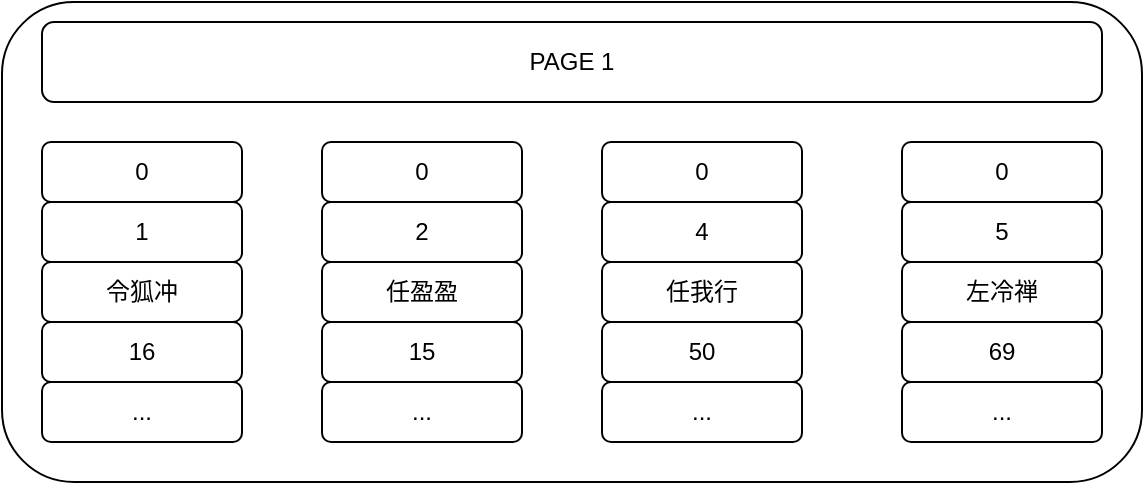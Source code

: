 <mxfile version="17.2.5" type="github">
  <diagram id="7UdDkVMXQPqJ16l7_mLh" name="第 1 页">
    <mxGraphModel dx="1038" dy="500" grid="1" gridSize="10" guides="1" tooltips="1" connect="1" arrows="1" fold="1" page="1" pageScale="1" pageWidth="827" pageHeight="1169" math="0" shadow="0">
      <root>
        <mxCell id="0" />
        <mxCell id="1" parent="0" />
        <mxCell id="IbyFdjmPlWambPThYL8s-260" value="" style="rounded=1;whiteSpace=wrap;html=1;fillColor=#FFFFFF;" vertex="1" parent="1">
          <mxGeometry x="80" y="490" width="570" height="240" as="geometry" />
        </mxCell>
        <mxCell id="IbyFdjmPlWambPThYL8s-240" value="0" style="rounded=1;whiteSpace=wrap;html=1;fillColor=#FFFFFF;" vertex="1" parent="1">
          <mxGeometry x="100" y="560" width="100" height="30" as="geometry" />
        </mxCell>
        <mxCell id="IbyFdjmPlWambPThYL8s-241" value="1" style="rounded=1;whiteSpace=wrap;html=1;fillColor=#FFFFFF;" vertex="1" parent="1">
          <mxGeometry x="100" y="590" width="100" height="30" as="geometry" />
        </mxCell>
        <mxCell id="IbyFdjmPlWambPThYL8s-242" value="令狐冲" style="rounded=1;whiteSpace=wrap;html=1;fillColor=#FFFFFF;" vertex="1" parent="1">
          <mxGeometry x="100" y="620" width="100" height="30" as="geometry" />
        </mxCell>
        <mxCell id="IbyFdjmPlWambPThYL8s-243" value="16" style="rounded=1;whiteSpace=wrap;html=1;fillColor=#FFFFFF;" vertex="1" parent="1">
          <mxGeometry x="100" y="650" width="100" height="30" as="geometry" />
        </mxCell>
        <mxCell id="IbyFdjmPlWambPThYL8s-244" value="..." style="rounded=1;whiteSpace=wrap;html=1;fillColor=#FFFFFF;" vertex="1" parent="1">
          <mxGeometry x="100" y="680" width="100" height="30" as="geometry" />
        </mxCell>
        <mxCell id="IbyFdjmPlWambPThYL8s-245" value="0" style="rounded=1;whiteSpace=wrap;html=1;fillColor=#FFFFFF;" vertex="1" parent="1">
          <mxGeometry x="240" y="560" width="100" height="30" as="geometry" />
        </mxCell>
        <mxCell id="IbyFdjmPlWambPThYL8s-246" value="2" style="rounded=1;whiteSpace=wrap;html=1;fillColor=#FFFFFF;" vertex="1" parent="1">
          <mxGeometry x="240" y="590" width="100" height="30" as="geometry" />
        </mxCell>
        <mxCell id="IbyFdjmPlWambPThYL8s-247" value="任盈盈" style="rounded=1;whiteSpace=wrap;html=1;fillColor=#FFFFFF;" vertex="1" parent="1">
          <mxGeometry x="240" y="620" width="100" height="30" as="geometry" />
        </mxCell>
        <mxCell id="IbyFdjmPlWambPThYL8s-248" value="15" style="rounded=1;whiteSpace=wrap;html=1;fillColor=#FFFFFF;" vertex="1" parent="1">
          <mxGeometry x="240" y="650" width="100" height="30" as="geometry" />
        </mxCell>
        <mxCell id="IbyFdjmPlWambPThYL8s-249" value="..." style="rounded=1;whiteSpace=wrap;html=1;fillColor=#FFFFFF;" vertex="1" parent="1">
          <mxGeometry x="240" y="680" width="100" height="30" as="geometry" />
        </mxCell>
        <mxCell id="IbyFdjmPlWambPThYL8s-250" value="0" style="rounded=1;whiteSpace=wrap;html=1;fillColor=#FFFFFF;" vertex="1" parent="1">
          <mxGeometry x="380" y="560" width="100" height="30" as="geometry" />
        </mxCell>
        <mxCell id="IbyFdjmPlWambPThYL8s-251" value="4" style="rounded=1;whiteSpace=wrap;html=1;fillColor=#FFFFFF;" vertex="1" parent="1">
          <mxGeometry x="380" y="590" width="100" height="30" as="geometry" />
        </mxCell>
        <mxCell id="IbyFdjmPlWambPThYL8s-252" value="任我行" style="rounded=1;whiteSpace=wrap;html=1;fillColor=#FFFFFF;" vertex="1" parent="1">
          <mxGeometry x="380" y="620" width="100" height="30" as="geometry" />
        </mxCell>
        <mxCell id="IbyFdjmPlWambPThYL8s-253" value="50" style="rounded=1;whiteSpace=wrap;html=1;fillColor=#FFFFFF;" vertex="1" parent="1">
          <mxGeometry x="380" y="650" width="100" height="30" as="geometry" />
        </mxCell>
        <mxCell id="IbyFdjmPlWambPThYL8s-254" value="..." style="rounded=1;whiteSpace=wrap;html=1;fillColor=#FFFFFF;" vertex="1" parent="1">
          <mxGeometry x="380" y="680" width="100" height="30" as="geometry" />
        </mxCell>
        <mxCell id="IbyFdjmPlWambPThYL8s-255" value="0" style="rounded=1;whiteSpace=wrap;html=1;fillColor=#FFFFFF;" vertex="1" parent="1">
          <mxGeometry x="530" y="560" width="100" height="30" as="geometry" />
        </mxCell>
        <mxCell id="IbyFdjmPlWambPThYL8s-256" value="5" style="rounded=1;whiteSpace=wrap;html=1;fillColor=#FFFFFF;" vertex="1" parent="1">
          <mxGeometry x="530" y="590" width="100" height="30" as="geometry" />
        </mxCell>
        <mxCell id="IbyFdjmPlWambPThYL8s-257" value="左冷禅" style="rounded=1;whiteSpace=wrap;html=1;fillColor=#FFFFFF;" vertex="1" parent="1">
          <mxGeometry x="530" y="620" width="100" height="30" as="geometry" />
        </mxCell>
        <mxCell id="IbyFdjmPlWambPThYL8s-258" value="69" style="rounded=1;whiteSpace=wrap;html=1;fillColor=#FFFFFF;" vertex="1" parent="1">
          <mxGeometry x="530" y="650" width="100" height="30" as="geometry" />
        </mxCell>
        <mxCell id="IbyFdjmPlWambPThYL8s-259" value="..." style="rounded=1;whiteSpace=wrap;html=1;fillColor=#FFFFFF;" vertex="1" parent="1">
          <mxGeometry x="530" y="680" width="100" height="30" as="geometry" />
        </mxCell>
        <mxCell id="IbyFdjmPlWambPThYL8s-261" value="PAGE 1" style="rounded=1;whiteSpace=wrap;html=1;fillColor=#FFFFFF;" vertex="1" parent="1">
          <mxGeometry x="100" y="500" width="530" height="40" as="geometry" />
        </mxCell>
      </root>
    </mxGraphModel>
  </diagram>
</mxfile>
